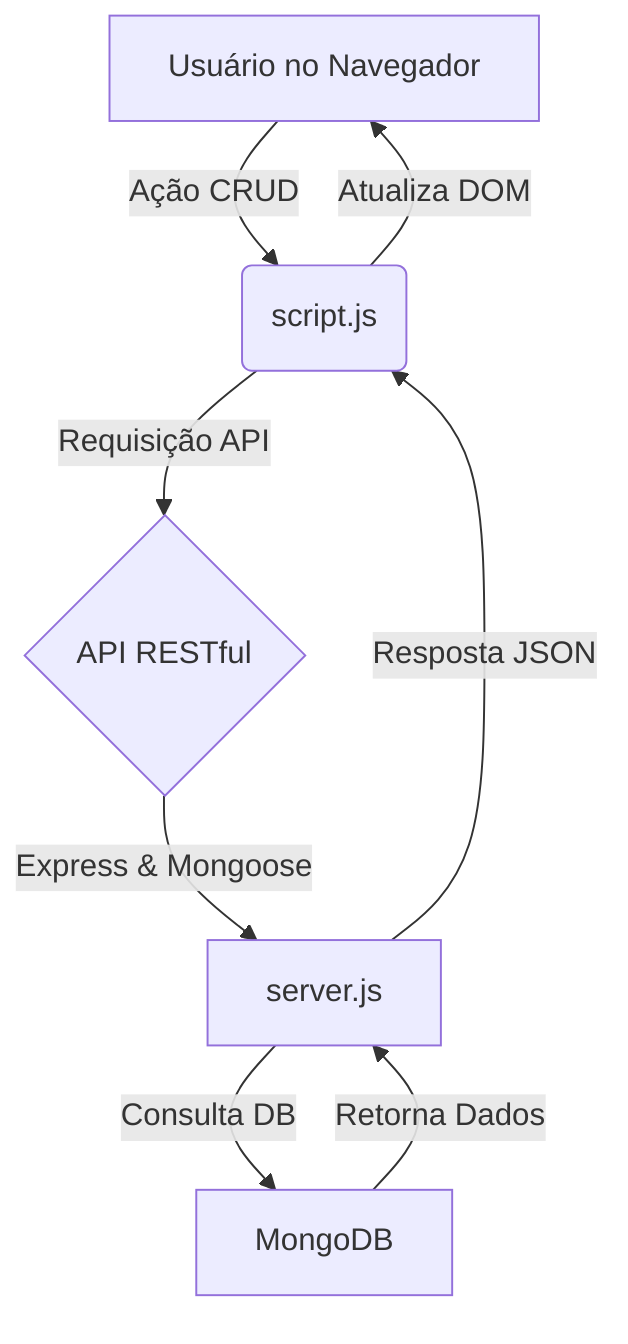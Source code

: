 graph TD
    A["Usuário no Navegador"] -->|Ação CRUD| B(script.js)
    B -->|Requisição API| C{API RESTful}
    C -->|Express & Mongoose| D[server.js]
    D -->|Consulta DB| E[MongoDB]
    E -->|Retorna Dados| D
    D -->|Resposta JSON| B
    B -->|Atualiza DOM| A
